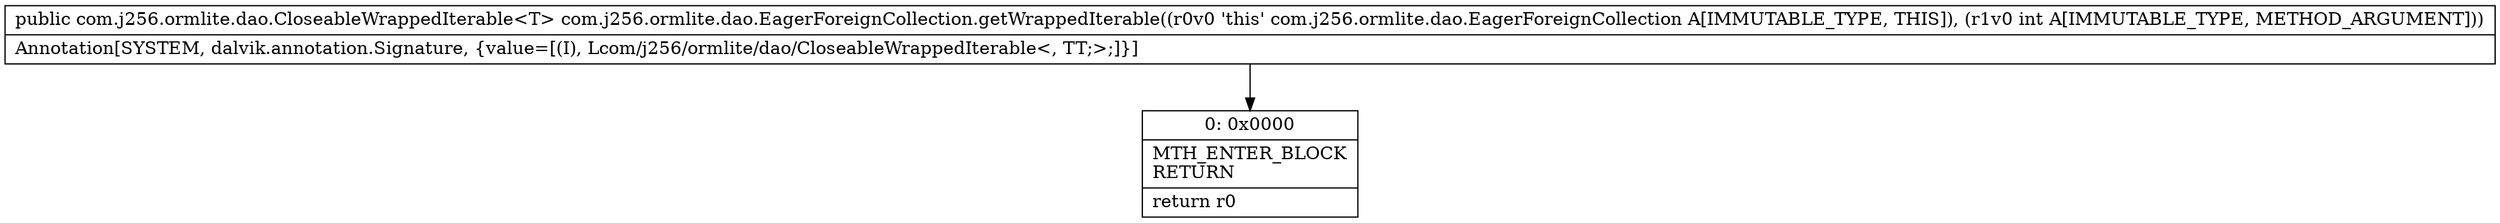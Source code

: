 digraph "CFG forcom.j256.ormlite.dao.EagerForeignCollection.getWrappedIterable(I)Lcom\/j256\/ormlite\/dao\/CloseableWrappedIterable;" {
Node_0 [shape=record,label="{0\:\ 0x0000|MTH_ENTER_BLOCK\lRETURN\l|return r0\l}"];
MethodNode[shape=record,label="{public com.j256.ormlite.dao.CloseableWrappedIterable\<T\> com.j256.ormlite.dao.EagerForeignCollection.getWrappedIterable((r0v0 'this' com.j256.ormlite.dao.EagerForeignCollection A[IMMUTABLE_TYPE, THIS]), (r1v0 int A[IMMUTABLE_TYPE, METHOD_ARGUMENT]))  | Annotation[SYSTEM, dalvik.annotation.Signature, \{value=[(I), Lcom\/j256\/ormlite\/dao\/CloseableWrappedIterable\<, TT;\>;]\}]\l}"];
MethodNode -> Node_0;
}


